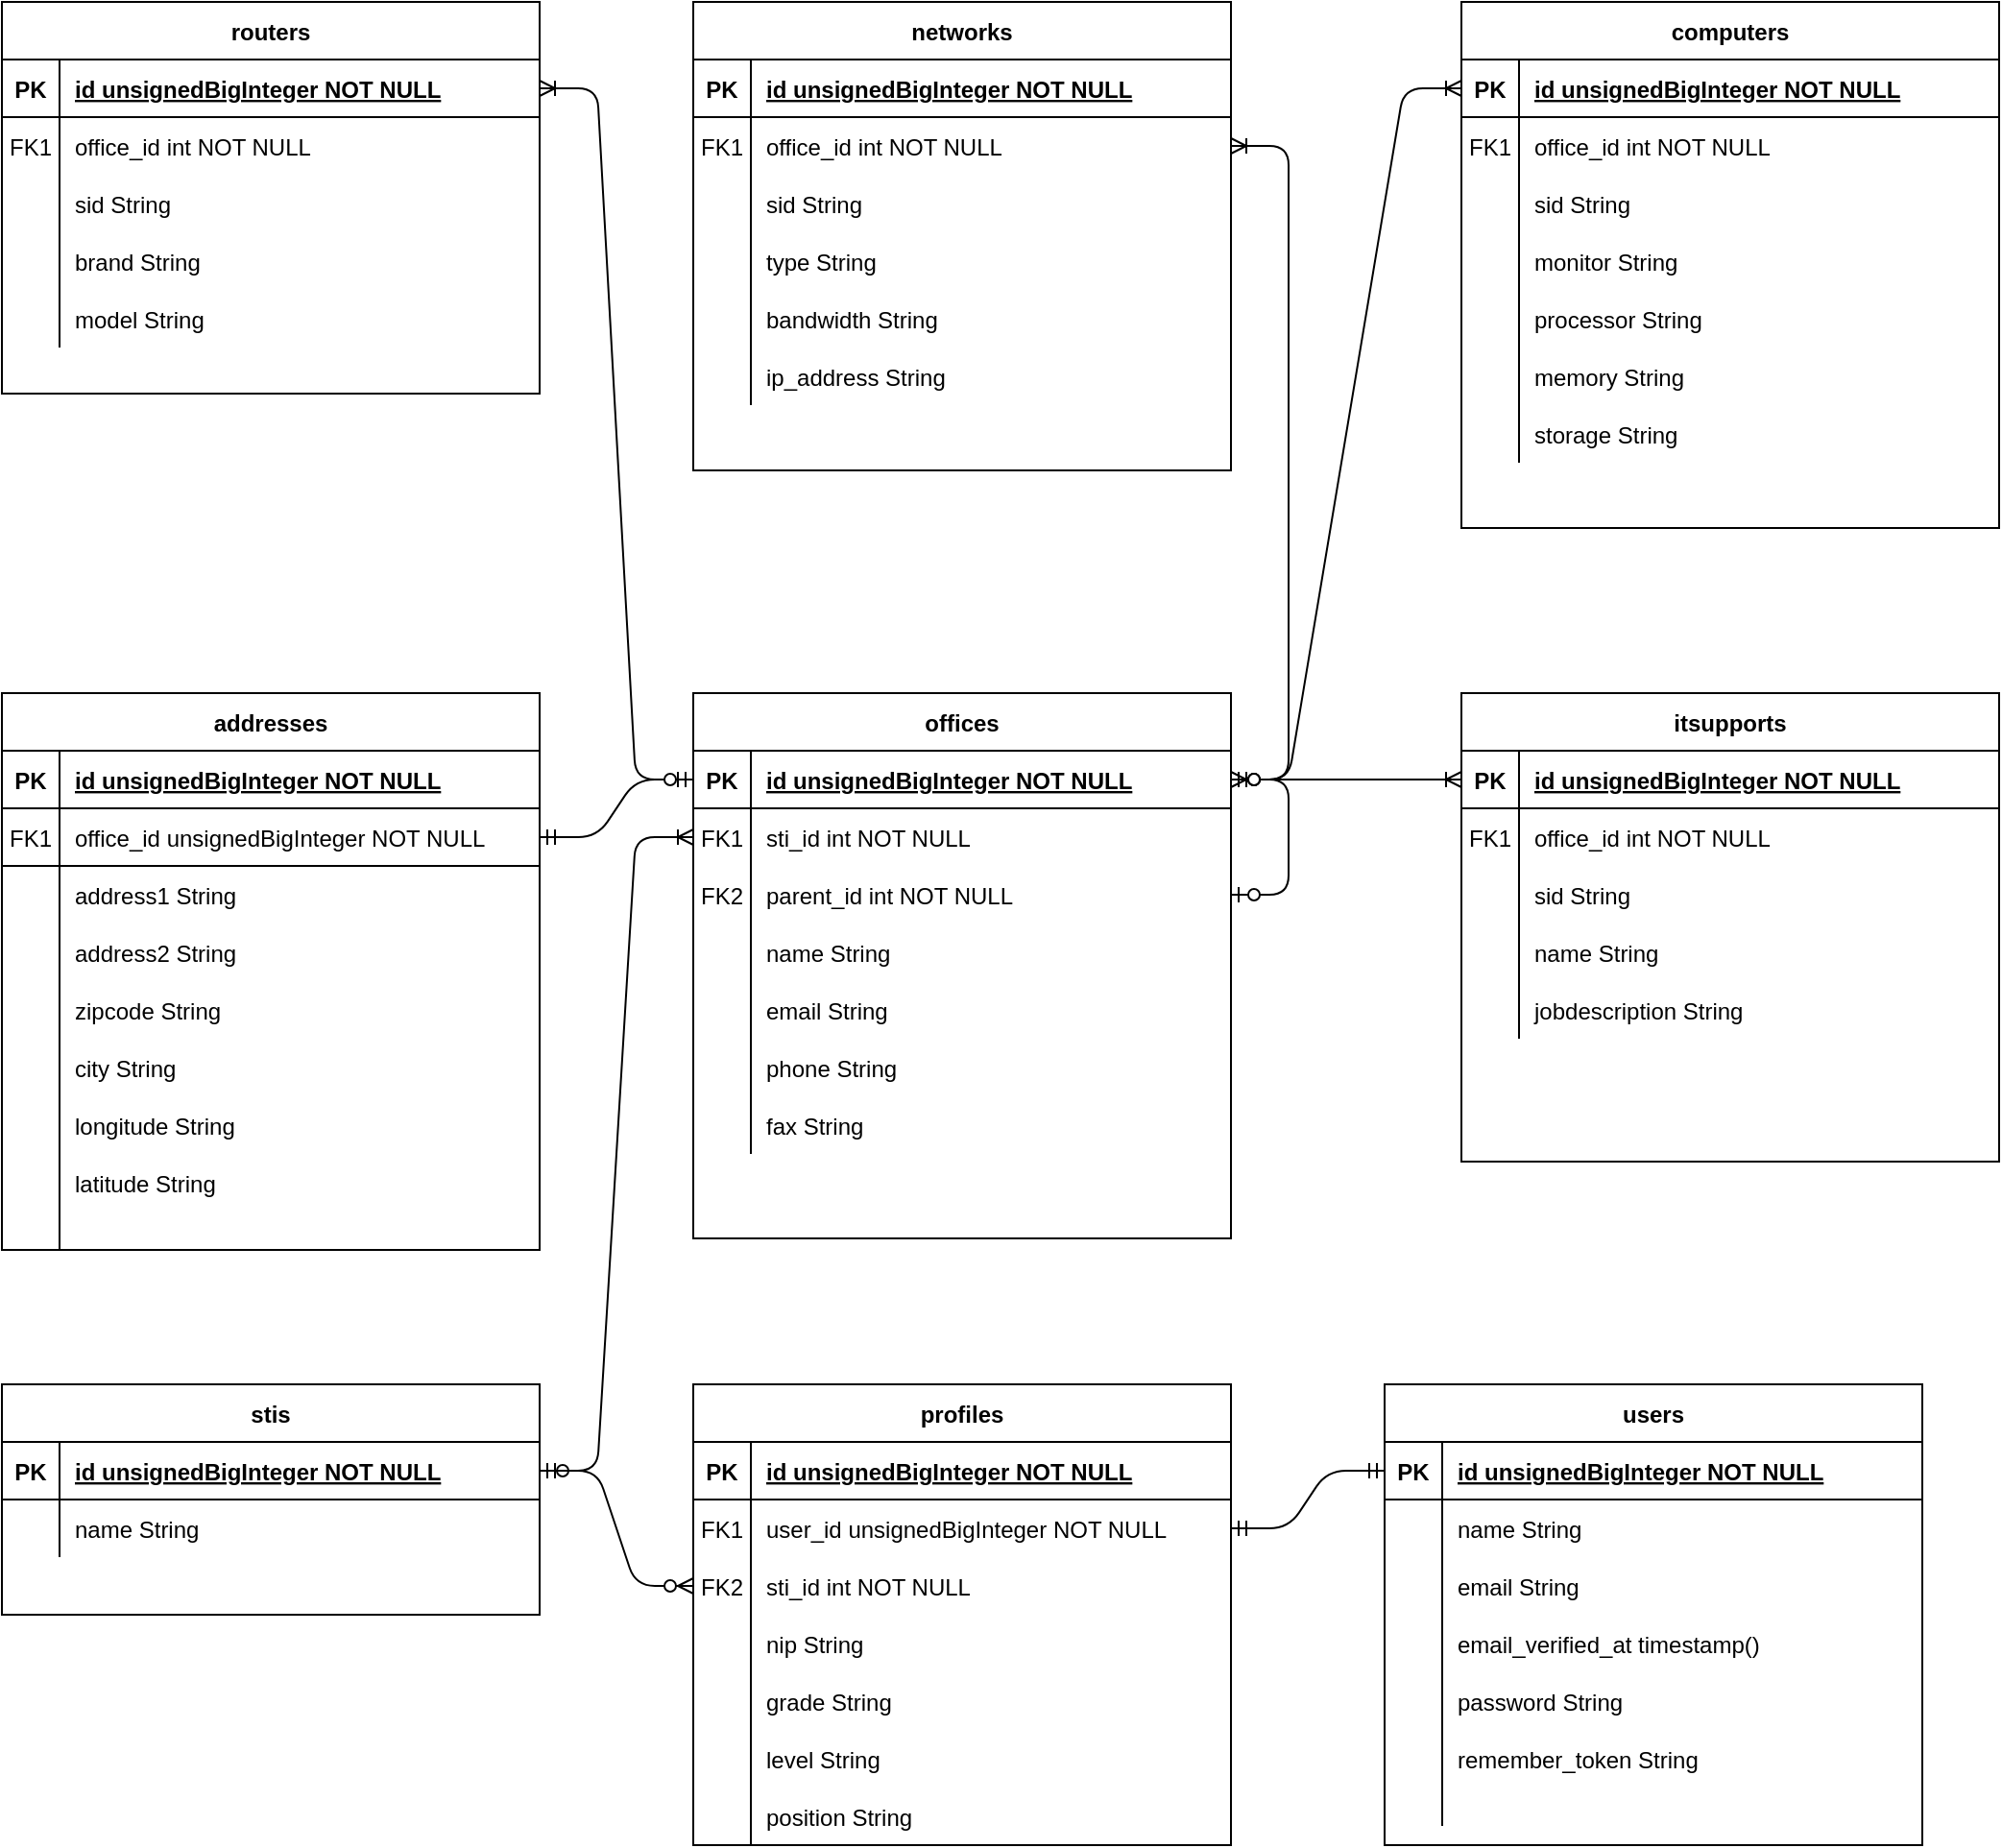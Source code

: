 <mxfile version="14.6.13" type="device"><diagram id="R2lEEEUBdFMjLlhIrx00" name="Page-1"><mxGraphModel dx="786" dy="1359" grid="1" gridSize="10" guides="1" tooltips="1" connect="1" arrows="1" fold="1" page="1" pageScale="1" pageWidth="1100" pageHeight="850" math="0" shadow="0" extFonts="Permanent Marker^https://fonts.googleapis.com/css?family=Permanent+Marker"><root><mxCell id="0"/><mxCell id="1" parent="0"/><mxCell id="C-vyLk0tnHw3VtMMgP7b-2" value="offices" style="shape=table;startSize=30;container=1;collapsible=1;childLayout=tableLayout;fixedRows=1;rowLines=0;fontStyle=1;align=center;resizeLast=1;" parent="1" vertex="1"><mxGeometry x="400" y="36" width="280" height="284" as="geometry"/></mxCell><mxCell id="C-vyLk0tnHw3VtMMgP7b-3" value="" style="shape=partialRectangle;collapsible=0;dropTarget=0;pointerEvents=0;fillColor=none;points=[[0,0.5],[1,0.5]];portConstraint=eastwest;top=0;left=0;right=0;bottom=1;" parent="C-vyLk0tnHw3VtMMgP7b-2" vertex="1"><mxGeometry y="30" width="280" height="30" as="geometry"/></mxCell><mxCell id="C-vyLk0tnHw3VtMMgP7b-4" value="PK" style="shape=partialRectangle;overflow=hidden;connectable=0;fillColor=none;top=0;left=0;bottom=0;right=0;fontStyle=1;" parent="C-vyLk0tnHw3VtMMgP7b-3" vertex="1"><mxGeometry width="30" height="30" as="geometry"/></mxCell><mxCell id="C-vyLk0tnHw3VtMMgP7b-5" value="id unsignedBigInteger NOT NULL " style="shape=partialRectangle;overflow=hidden;connectable=0;fillColor=none;top=0;left=0;bottom=0;right=0;align=left;spacingLeft=6;fontStyle=5;" parent="C-vyLk0tnHw3VtMMgP7b-3" vertex="1"><mxGeometry x="30" width="250" height="30" as="geometry"/></mxCell><mxCell id="NrfGA5ZO5ZbYwpjeMdwI-16" value="" style="shape=partialRectangle;collapsible=0;dropTarget=0;pointerEvents=0;fillColor=none;points=[[0,0.5],[1,0.5]];portConstraint=eastwest;top=0;left=0;right=0;bottom=0;" parent="C-vyLk0tnHw3VtMMgP7b-2" vertex="1"><mxGeometry y="60" width="280" height="30" as="geometry"/></mxCell><mxCell id="NrfGA5ZO5ZbYwpjeMdwI-17" value="FK1" style="shape=partialRectangle;overflow=hidden;connectable=0;fillColor=none;top=0;left=0;bottom=0;right=0;" parent="NrfGA5ZO5ZbYwpjeMdwI-16" vertex="1"><mxGeometry width="30" height="30" as="geometry"/></mxCell><mxCell id="NrfGA5ZO5ZbYwpjeMdwI-18" value="sti_id int NOT NULL" style="shape=partialRectangle;overflow=hidden;connectable=0;fillColor=none;top=0;left=0;bottom=0;right=0;align=left;spacingLeft=6;" parent="NrfGA5ZO5ZbYwpjeMdwI-16" vertex="1"><mxGeometry x="30" width="250" height="30" as="geometry"/></mxCell><mxCell id="NrfGA5ZO5ZbYwpjeMdwI-37" value="" style="shape=partialRectangle;collapsible=0;dropTarget=0;pointerEvents=0;fillColor=none;points=[[0,0.5],[1,0.5]];portConstraint=eastwest;top=0;left=0;right=0;bottom=0;" parent="C-vyLk0tnHw3VtMMgP7b-2" vertex="1"><mxGeometry y="90" width="280" height="30" as="geometry"/></mxCell><mxCell id="NrfGA5ZO5ZbYwpjeMdwI-38" value="FK2" style="shape=partialRectangle;overflow=hidden;connectable=0;fillColor=none;top=0;left=0;bottom=0;right=0;" parent="NrfGA5ZO5ZbYwpjeMdwI-37" vertex="1"><mxGeometry width="30" height="30" as="geometry"/></mxCell><mxCell id="NrfGA5ZO5ZbYwpjeMdwI-39" value="parent_id int NOT NULL" style="shape=partialRectangle;overflow=hidden;connectable=0;fillColor=none;top=0;left=0;bottom=0;right=0;align=left;spacingLeft=6;" parent="NrfGA5ZO5ZbYwpjeMdwI-37" vertex="1"><mxGeometry x="30" width="250" height="30" as="geometry"/></mxCell><mxCell id="C-vyLk0tnHw3VtMMgP7b-6" value="" style="shape=partialRectangle;collapsible=0;dropTarget=0;pointerEvents=0;fillColor=none;points=[[0,0.5],[1,0.5]];portConstraint=eastwest;top=0;left=0;right=0;bottom=0;" parent="C-vyLk0tnHw3VtMMgP7b-2" vertex="1"><mxGeometry y="120" width="280" height="30" as="geometry"/></mxCell><mxCell id="C-vyLk0tnHw3VtMMgP7b-7" value="" style="shape=partialRectangle;overflow=hidden;connectable=0;fillColor=none;top=0;left=0;bottom=0;right=0;" parent="C-vyLk0tnHw3VtMMgP7b-6" vertex="1"><mxGeometry width="30" height="30" as="geometry"/></mxCell><mxCell id="C-vyLk0tnHw3VtMMgP7b-8" value="name String" style="shape=partialRectangle;overflow=hidden;connectable=0;fillColor=none;top=0;left=0;bottom=0;right=0;align=left;spacingLeft=6;" parent="C-vyLk0tnHw3VtMMgP7b-6" vertex="1"><mxGeometry x="30" width="250" height="30" as="geometry"/></mxCell><mxCell id="C-vyLk0tnHw3VtMMgP7b-9" value="" style="shape=partialRectangle;collapsible=0;dropTarget=0;pointerEvents=0;fillColor=none;points=[[0,0.5],[1,0.5]];portConstraint=eastwest;top=0;left=0;right=0;bottom=0;" parent="C-vyLk0tnHw3VtMMgP7b-2" vertex="1"><mxGeometry y="150" width="280" height="30" as="geometry"/></mxCell><mxCell id="C-vyLk0tnHw3VtMMgP7b-10" value="" style="shape=partialRectangle;overflow=hidden;connectable=0;fillColor=none;top=0;left=0;bottom=0;right=0;" parent="C-vyLk0tnHw3VtMMgP7b-9" vertex="1"><mxGeometry width="30" height="30" as="geometry"/></mxCell><mxCell id="C-vyLk0tnHw3VtMMgP7b-11" value="email String" style="shape=partialRectangle;overflow=hidden;connectable=0;fillColor=none;top=0;left=0;bottom=0;right=0;align=left;spacingLeft=6;" parent="C-vyLk0tnHw3VtMMgP7b-9" vertex="1"><mxGeometry x="30" width="250" height="30" as="geometry"/></mxCell><mxCell id="NrfGA5ZO5ZbYwpjeMdwI-91" value="" style="shape=partialRectangle;collapsible=0;dropTarget=0;pointerEvents=0;fillColor=none;points=[[0,0.5],[1,0.5]];portConstraint=eastwest;top=0;left=0;right=0;bottom=0;" parent="C-vyLk0tnHw3VtMMgP7b-2" vertex="1"><mxGeometry y="180" width="280" height="30" as="geometry"/></mxCell><mxCell id="NrfGA5ZO5ZbYwpjeMdwI-92" value="" style="shape=partialRectangle;overflow=hidden;connectable=0;fillColor=none;top=0;left=0;bottom=0;right=0;" parent="NrfGA5ZO5ZbYwpjeMdwI-91" vertex="1"><mxGeometry width="30" height="30" as="geometry"/></mxCell><mxCell id="NrfGA5ZO5ZbYwpjeMdwI-93" value="phone String" style="shape=partialRectangle;overflow=hidden;connectable=0;fillColor=none;top=0;left=0;bottom=0;right=0;align=left;spacingLeft=6;" parent="NrfGA5ZO5ZbYwpjeMdwI-91" vertex="1"><mxGeometry x="30" width="250" height="30" as="geometry"/></mxCell><mxCell id="NrfGA5ZO5ZbYwpjeMdwI-72" value="" style="edgeStyle=entityRelationEdgeStyle;fontSize=12;html=1;endArrow=ERoneToMany;startArrow=ERzeroToOne;" parent="C-vyLk0tnHw3VtMMgP7b-2" source="NrfGA5ZO5ZbYwpjeMdwI-37" target="C-vyLk0tnHw3VtMMgP7b-3" edge="1"><mxGeometry width="100" height="100" relative="1" as="geometry"><mxPoint x="215" y="250" as="sourcePoint"/><mxPoint x="315" y="150" as="targetPoint"/></mxGeometry></mxCell><mxCell id="NrfGA5ZO5ZbYwpjeMdwI-7" value="" style="shape=partialRectangle;collapsible=0;dropTarget=0;pointerEvents=0;fillColor=none;points=[[0,0.5],[1,0.5]];portConstraint=eastwest;top=0;left=0;right=0;bottom=0;" parent="C-vyLk0tnHw3VtMMgP7b-2" vertex="1"><mxGeometry y="210" width="280" height="30" as="geometry"/></mxCell><mxCell id="NrfGA5ZO5ZbYwpjeMdwI-8" value="" style="shape=partialRectangle;overflow=hidden;connectable=0;fillColor=none;top=0;left=0;bottom=0;right=0;" parent="NrfGA5ZO5ZbYwpjeMdwI-7" vertex="1"><mxGeometry width="30" height="30" as="geometry"/></mxCell><mxCell id="NrfGA5ZO5ZbYwpjeMdwI-9" value="fax String" style="shape=partialRectangle;overflow=hidden;connectable=0;fillColor=none;top=0;left=0;bottom=0;right=0;align=left;spacingLeft=6;" parent="NrfGA5ZO5ZbYwpjeMdwI-7" vertex="1"><mxGeometry x="30" width="250" height="30" as="geometry"/></mxCell><mxCell id="C-vyLk0tnHw3VtMMgP7b-13" value="stis" style="shape=table;startSize=30;container=1;collapsible=1;childLayout=tableLayout;fixedRows=1;rowLines=0;fontStyle=1;align=center;resizeLast=1;" parent="1" vertex="1"><mxGeometry x="40" y="396" width="280" height="120" as="geometry"/></mxCell><mxCell id="C-vyLk0tnHw3VtMMgP7b-14" value="" style="shape=partialRectangle;collapsible=0;dropTarget=0;pointerEvents=0;fillColor=none;points=[[0,0.5],[1,0.5]];portConstraint=eastwest;top=0;left=0;right=0;bottom=1;" parent="C-vyLk0tnHw3VtMMgP7b-13" vertex="1"><mxGeometry y="30" width="280" height="30" as="geometry"/></mxCell><mxCell id="C-vyLk0tnHw3VtMMgP7b-15" value="PK" style="shape=partialRectangle;overflow=hidden;connectable=0;fillColor=none;top=0;left=0;bottom=0;right=0;fontStyle=1;" parent="C-vyLk0tnHw3VtMMgP7b-14" vertex="1"><mxGeometry width="30" height="30" as="geometry"/></mxCell><mxCell id="C-vyLk0tnHw3VtMMgP7b-16" value="id unsignedBigInteger NOT NULL " style="shape=partialRectangle;overflow=hidden;connectable=0;fillColor=none;top=0;left=0;bottom=0;right=0;align=left;spacingLeft=6;fontStyle=5;" parent="C-vyLk0tnHw3VtMMgP7b-14" vertex="1"><mxGeometry x="30" width="250" height="30" as="geometry"/></mxCell><mxCell id="C-vyLk0tnHw3VtMMgP7b-17" value="" style="shape=partialRectangle;collapsible=0;dropTarget=0;pointerEvents=0;fillColor=none;points=[[0,0.5],[1,0.5]];portConstraint=eastwest;top=0;left=0;right=0;bottom=0;" parent="C-vyLk0tnHw3VtMMgP7b-13" vertex="1"><mxGeometry y="60" width="280" height="30" as="geometry"/></mxCell><mxCell id="C-vyLk0tnHw3VtMMgP7b-18" value="" style="shape=partialRectangle;overflow=hidden;connectable=0;fillColor=none;top=0;left=0;bottom=0;right=0;" parent="C-vyLk0tnHw3VtMMgP7b-17" vertex="1"><mxGeometry width="30" height="30" as="geometry"/></mxCell><mxCell id="C-vyLk0tnHw3VtMMgP7b-19" value="name String" style="shape=partialRectangle;overflow=hidden;connectable=0;fillColor=none;top=0;left=0;bottom=0;right=0;align=left;spacingLeft=6;" parent="C-vyLk0tnHw3VtMMgP7b-17" vertex="1"><mxGeometry x="30" width="250" height="30" as="geometry"/></mxCell><mxCell id="C-vyLk0tnHw3VtMMgP7b-23" value="addresses" style="shape=table;startSize=30;container=1;collapsible=1;childLayout=tableLayout;fixedRows=1;rowLines=0;fontStyle=1;align=center;resizeLast=1;" parent="1" vertex="1"><mxGeometry x="40" y="36" width="280" height="290" as="geometry"/></mxCell><mxCell id="NrfGA5ZO5ZbYwpjeMdwI-40" value="" style="shape=partialRectangle;collapsible=0;dropTarget=0;pointerEvents=0;fillColor=none;points=[[0,0.5],[1,0.5]];portConstraint=eastwest;top=0;left=0;right=0;bottom=1;" parent="C-vyLk0tnHw3VtMMgP7b-23" vertex="1"><mxGeometry y="30" width="280" height="30" as="geometry"/></mxCell><mxCell id="NrfGA5ZO5ZbYwpjeMdwI-41" value="PK" style="shape=partialRectangle;overflow=hidden;connectable=0;fillColor=none;top=0;left=0;bottom=0;right=0;fontStyle=1;" parent="NrfGA5ZO5ZbYwpjeMdwI-40" vertex="1"><mxGeometry width="30" height="30" as="geometry"/></mxCell><mxCell id="NrfGA5ZO5ZbYwpjeMdwI-42" value="id unsignedBigInteger NOT NULL " style="shape=partialRectangle;overflow=hidden;connectable=0;fillColor=none;top=0;left=0;bottom=0;right=0;align=left;spacingLeft=6;fontStyle=5;" parent="NrfGA5ZO5ZbYwpjeMdwI-40" vertex="1"><mxGeometry x="30" width="250" height="30" as="geometry"/></mxCell><mxCell id="C-vyLk0tnHw3VtMMgP7b-24" value="" style="shape=partialRectangle;collapsible=0;dropTarget=0;pointerEvents=0;fillColor=none;points=[[0,0.5],[1,0.5]];portConstraint=eastwest;top=0;left=0;right=0;bottom=1;" parent="C-vyLk0tnHw3VtMMgP7b-23" vertex="1"><mxGeometry y="60" width="280" height="30" as="geometry"/></mxCell><mxCell id="C-vyLk0tnHw3VtMMgP7b-25" value="FK1" style="shape=partialRectangle;overflow=hidden;connectable=0;fillColor=none;top=0;left=0;bottom=0;right=0;fontStyle=0;" parent="C-vyLk0tnHw3VtMMgP7b-24" vertex="1"><mxGeometry width="30" height="30" as="geometry"/></mxCell><mxCell id="C-vyLk0tnHw3VtMMgP7b-26" value="office_id unsignedBigInteger NOT NULL" style="shape=partialRectangle;overflow=hidden;connectable=0;fillColor=none;top=0;left=0;bottom=0;right=0;align=left;spacingLeft=6;fontStyle=0;" parent="C-vyLk0tnHw3VtMMgP7b-24" vertex="1"><mxGeometry x="30" width="250" height="30" as="geometry"/></mxCell><mxCell id="NrfGA5ZO5ZbYwpjeMdwI-28" value="" style="shape=partialRectangle;collapsible=0;dropTarget=0;pointerEvents=0;fillColor=none;points=[[0,0.5],[1,0.5]];portConstraint=eastwest;top=0;left=0;right=0;bottom=0;" parent="C-vyLk0tnHw3VtMMgP7b-23" vertex="1"><mxGeometry y="90" width="280" height="30" as="geometry"/></mxCell><mxCell id="NrfGA5ZO5ZbYwpjeMdwI-29" value="" style="shape=partialRectangle;overflow=hidden;connectable=0;fillColor=none;top=0;left=0;bottom=0;right=0;" parent="NrfGA5ZO5ZbYwpjeMdwI-28" vertex="1"><mxGeometry width="30" height="30" as="geometry"/></mxCell><mxCell id="NrfGA5ZO5ZbYwpjeMdwI-30" value="address1 String" style="shape=partialRectangle;overflow=hidden;connectable=0;fillColor=none;top=0;left=0;bottom=0;right=0;align=left;spacingLeft=6;" parent="NrfGA5ZO5ZbYwpjeMdwI-28" vertex="1"><mxGeometry x="30" width="250" height="30" as="geometry"/></mxCell><mxCell id="NrfGA5ZO5ZbYwpjeMdwI-25" value="" style="shape=partialRectangle;collapsible=0;dropTarget=0;pointerEvents=0;fillColor=none;points=[[0,0.5],[1,0.5]];portConstraint=eastwest;top=0;left=0;right=0;bottom=0;" parent="C-vyLk0tnHw3VtMMgP7b-23" vertex="1"><mxGeometry y="120" width="280" height="30" as="geometry"/></mxCell><mxCell id="NrfGA5ZO5ZbYwpjeMdwI-26" value="" style="shape=partialRectangle;overflow=hidden;connectable=0;fillColor=none;top=0;left=0;bottom=0;right=0;" parent="NrfGA5ZO5ZbYwpjeMdwI-25" vertex="1"><mxGeometry width="30" height="30" as="geometry"/></mxCell><mxCell id="NrfGA5ZO5ZbYwpjeMdwI-27" value="address2 String" style="shape=partialRectangle;overflow=hidden;connectable=0;fillColor=none;top=0;left=0;bottom=0;right=0;align=left;spacingLeft=6;" parent="NrfGA5ZO5ZbYwpjeMdwI-25" vertex="1"><mxGeometry x="30" width="250" height="30" as="geometry"/></mxCell><mxCell id="NrfGA5ZO5ZbYwpjeMdwI-22" value="" style="shape=partialRectangle;collapsible=0;dropTarget=0;pointerEvents=0;fillColor=none;points=[[0,0.5],[1,0.5]];portConstraint=eastwest;top=0;left=0;right=0;bottom=0;" parent="C-vyLk0tnHw3VtMMgP7b-23" vertex="1"><mxGeometry y="150" width="280" height="30" as="geometry"/></mxCell><mxCell id="NrfGA5ZO5ZbYwpjeMdwI-23" value="" style="shape=partialRectangle;overflow=hidden;connectable=0;fillColor=none;top=0;left=0;bottom=0;right=0;" parent="NrfGA5ZO5ZbYwpjeMdwI-22" vertex="1"><mxGeometry width="30" height="30" as="geometry"/></mxCell><mxCell id="NrfGA5ZO5ZbYwpjeMdwI-24" value="zipcode String" style="shape=partialRectangle;overflow=hidden;connectable=0;fillColor=none;top=0;left=0;bottom=0;right=0;align=left;spacingLeft=6;" parent="NrfGA5ZO5ZbYwpjeMdwI-22" vertex="1"><mxGeometry x="30" width="250" height="30" as="geometry"/></mxCell><mxCell id="B6gl2flgJBYyLRWC5VCv-1" value="" style="shape=partialRectangle;collapsible=0;dropTarget=0;pointerEvents=0;fillColor=none;points=[[0,0.5],[1,0.5]];portConstraint=eastwest;top=0;left=0;right=0;bottom=0;" vertex="1" parent="C-vyLk0tnHw3VtMMgP7b-23"><mxGeometry y="180" width="280" height="30" as="geometry"/></mxCell><mxCell id="B6gl2flgJBYyLRWC5VCv-2" value="" style="shape=partialRectangle;overflow=hidden;connectable=0;fillColor=none;top=0;left=0;bottom=0;right=0;" vertex="1" parent="B6gl2flgJBYyLRWC5VCv-1"><mxGeometry width="30" height="30" as="geometry"/></mxCell><mxCell id="B6gl2flgJBYyLRWC5VCv-3" value="city String" style="shape=partialRectangle;overflow=hidden;connectable=0;fillColor=none;top=0;left=0;bottom=0;right=0;align=left;spacingLeft=6;" vertex="1" parent="B6gl2flgJBYyLRWC5VCv-1"><mxGeometry x="30" width="250" height="30" as="geometry"/></mxCell><mxCell id="B6gl2flgJBYyLRWC5VCv-4" value="" style="shape=partialRectangle;collapsible=0;dropTarget=0;pointerEvents=0;fillColor=none;points=[[0,0.5],[1,0.5]];portConstraint=eastwest;top=0;left=0;right=0;bottom=0;" vertex="1" parent="C-vyLk0tnHw3VtMMgP7b-23"><mxGeometry y="210" width="280" height="30" as="geometry"/></mxCell><mxCell id="B6gl2flgJBYyLRWC5VCv-5" value="" style="shape=partialRectangle;overflow=hidden;connectable=0;fillColor=none;top=0;left=0;bottom=0;right=0;" vertex="1" parent="B6gl2flgJBYyLRWC5VCv-4"><mxGeometry width="30" height="30" as="geometry"/></mxCell><mxCell id="B6gl2flgJBYyLRWC5VCv-6" value="longitude String" style="shape=partialRectangle;overflow=hidden;connectable=0;fillColor=none;top=0;left=0;bottom=0;right=0;align=left;spacingLeft=6;" vertex="1" parent="B6gl2flgJBYyLRWC5VCv-4"><mxGeometry x="30" width="250" height="30" as="geometry"/></mxCell><mxCell id="NrfGA5ZO5ZbYwpjeMdwI-19" value="" style="shape=partialRectangle;collapsible=0;dropTarget=0;pointerEvents=0;fillColor=none;points=[[0,0.5],[1,0.5]];portConstraint=eastwest;top=0;left=0;right=0;bottom=0;" parent="C-vyLk0tnHw3VtMMgP7b-23" vertex="1"><mxGeometry y="240" width="280" height="30" as="geometry"/></mxCell><mxCell id="NrfGA5ZO5ZbYwpjeMdwI-20" value="" style="shape=partialRectangle;overflow=hidden;connectable=0;fillColor=none;top=0;left=0;bottom=0;right=0;" parent="NrfGA5ZO5ZbYwpjeMdwI-19" vertex="1"><mxGeometry width="30" height="30" as="geometry"/></mxCell><mxCell id="NrfGA5ZO5ZbYwpjeMdwI-21" value="latitude String" style="shape=partialRectangle;overflow=hidden;connectable=0;fillColor=none;top=0;left=0;bottom=0;right=0;align=left;spacingLeft=6;" parent="NrfGA5ZO5ZbYwpjeMdwI-19" vertex="1"><mxGeometry x="30" width="250" height="30" as="geometry"/></mxCell><mxCell id="C-vyLk0tnHw3VtMMgP7b-27" value="" style="shape=partialRectangle;collapsible=0;dropTarget=0;pointerEvents=0;fillColor=none;points=[[0,0.5],[1,0.5]];portConstraint=eastwest;top=0;left=0;right=0;bottom=0;" parent="C-vyLk0tnHw3VtMMgP7b-23" vertex="1"><mxGeometry y="270" width="280" height="20" as="geometry"/></mxCell><mxCell id="C-vyLk0tnHw3VtMMgP7b-28" value="" style="shape=partialRectangle;overflow=hidden;connectable=0;fillColor=none;top=0;left=0;bottom=0;right=0;" parent="C-vyLk0tnHw3VtMMgP7b-27" vertex="1"><mxGeometry width="30" height="20" as="geometry"/></mxCell><mxCell id="C-vyLk0tnHw3VtMMgP7b-29" value="" style="shape=partialRectangle;overflow=hidden;connectable=0;fillColor=none;top=0;left=0;bottom=0;right=0;align=left;spacingLeft=6;" parent="C-vyLk0tnHw3VtMMgP7b-27" vertex="1"><mxGeometry x="30" width="250" height="20" as="geometry"/></mxCell><mxCell id="NrfGA5ZO5ZbYwpjeMdwI-6" value="" style="edgeStyle=entityRelationEdgeStyle;fontSize=12;html=1;endArrow=ERmandOne;startArrow=ERmandOne;" parent="1" source="C-vyLk0tnHw3VtMMgP7b-3" target="C-vyLk0tnHw3VtMMgP7b-24" edge="1"><mxGeometry width="100" height="100" relative="1" as="geometry"><mxPoint x="230" y="516" as="sourcePoint"/><mxPoint x="330" y="481" as="targetPoint"/></mxGeometry></mxCell><mxCell id="NrfGA5ZO5ZbYwpjeMdwI-94" value="users" style="shape=table;startSize=30;container=1;collapsible=1;childLayout=tableLayout;fixedRows=1;rowLines=0;fontStyle=1;align=center;resizeLast=1;" parent="1" vertex="1"><mxGeometry x="760" y="396" width="280" height="240" as="geometry"/></mxCell><mxCell id="NrfGA5ZO5ZbYwpjeMdwI-95" value="" style="shape=partialRectangle;collapsible=0;dropTarget=0;pointerEvents=0;fillColor=none;points=[[0,0.5],[1,0.5]];portConstraint=eastwest;top=0;left=0;right=0;bottom=1;" parent="NrfGA5ZO5ZbYwpjeMdwI-94" vertex="1"><mxGeometry y="30" width="280" height="30" as="geometry"/></mxCell><mxCell id="NrfGA5ZO5ZbYwpjeMdwI-96" value="PK" style="shape=partialRectangle;overflow=hidden;connectable=0;fillColor=none;top=0;left=0;bottom=0;right=0;fontStyle=1;" parent="NrfGA5ZO5ZbYwpjeMdwI-95" vertex="1"><mxGeometry width="30" height="30" as="geometry"/></mxCell><mxCell id="NrfGA5ZO5ZbYwpjeMdwI-97" value="id unsignedBigInteger NOT NULL " style="shape=partialRectangle;overflow=hidden;connectable=0;fillColor=none;top=0;left=0;bottom=0;right=0;align=left;spacingLeft=6;fontStyle=5;" parent="NrfGA5ZO5ZbYwpjeMdwI-95" vertex="1"><mxGeometry x="30" width="250" height="30" as="geometry"/></mxCell><mxCell id="NrfGA5ZO5ZbYwpjeMdwI-104" value="" style="shape=partialRectangle;collapsible=0;dropTarget=0;pointerEvents=0;fillColor=none;points=[[0,0.5],[1,0.5]];portConstraint=eastwest;top=0;left=0;right=0;bottom=0;" parent="NrfGA5ZO5ZbYwpjeMdwI-94" vertex="1"><mxGeometry y="60" width="280" height="30" as="geometry"/></mxCell><mxCell id="NrfGA5ZO5ZbYwpjeMdwI-105" value="" style="shape=partialRectangle;overflow=hidden;connectable=0;fillColor=none;top=0;left=0;bottom=0;right=0;" parent="NrfGA5ZO5ZbYwpjeMdwI-104" vertex="1"><mxGeometry width="30" height="30" as="geometry"/></mxCell><mxCell id="NrfGA5ZO5ZbYwpjeMdwI-106" value="name String" style="shape=partialRectangle;overflow=hidden;connectable=0;fillColor=none;top=0;left=0;bottom=0;right=0;align=left;spacingLeft=6;" parent="NrfGA5ZO5ZbYwpjeMdwI-104" vertex="1"><mxGeometry x="30" width="250" height="30" as="geometry"/></mxCell><mxCell id="NrfGA5ZO5ZbYwpjeMdwI-107" value="" style="shape=partialRectangle;collapsible=0;dropTarget=0;pointerEvents=0;fillColor=none;points=[[0,0.5],[1,0.5]];portConstraint=eastwest;top=0;left=0;right=0;bottom=0;" parent="NrfGA5ZO5ZbYwpjeMdwI-94" vertex="1"><mxGeometry y="90" width="280" height="30" as="geometry"/></mxCell><mxCell id="NrfGA5ZO5ZbYwpjeMdwI-108" value="" style="shape=partialRectangle;overflow=hidden;connectable=0;fillColor=none;top=0;left=0;bottom=0;right=0;" parent="NrfGA5ZO5ZbYwpjeMdwI-107" vertex="1"><mxGeometry width="30" height="30" as="geometry"/></mxCell><mxCell id="NrfGA5ZO5ZbYwpjeMdwI-109" value="email String" style="shape=partialRectangle;overflow=hidden;connectable=0;fillColor=none;top=0;left=0;bottom=0;right=0;align=left;spacingLeft=6;" parent="NrfGA5ZO5ZbYwpjeMdwI-107" vertex="1"><mxGeometry x="30" width="250" height="30" as="geometry"/></mxCell><mxCell id="NrfGA5ZO5ZbYwpjeMdwI-110" value="" style="shape=partialRectangle;collapsible=0;dropTarget=0;pointerEvents=0;fillColor=none;points=[[0,0.5],[1,0.5]];portConstraint=eastwest;top=0;left=0;right=0;bottom=0;" parent="NrfGA5ZO5ZbYwpjeMdwI-94" vertex="1"><mxGeometry y="120" width="280" height="30" as="geometry"/></mxCell><mxCell id="NrfGA5ZO5ZbYwpjeMdwI-111" value="" style="shape=partialRectangle;overflow=hidden;connectable=0;fillColor=none;top=0;left=0;bottom=0;right=0;" parent="NrfGA5ZO5ZbYwpjeMdwI-110" vertex="1"><mxGeometry width="30" height="30" as="geometry"/></mxCell><mxCell id="NrfGA5ZO5ZbYwpjeMdwI-112" value="email_verified_at timestamp()" style="shape=partialRectangle;overflow=hidden;connectable=0;fillColor=none;top=0;left=0;bottom=0;right=0;align=left;spacingLeft=6;" parent="NrfGA5ZO5ZbYwpjeMdwI-110" vertex="1"><mxGeometry x="30" width="250" height="30" as="geometry"/></mxCell><mxCell id="NrfGA5ZO5ZbYwpjeMdwI-114" value="" style="shape=partialRectangle;collapsible=0;dropTarget=0;pointerEvents=0;fillColor=none;points=[[0,0.5],[1,0.5]];portConstraint=eastwest;top=0;left=0;right=0;bottom=0;" parent="NrfGA5ZO5ZbYwpjeMdwI-94" vertex="1"><mxGeometry y="150" width="280" height="30" as="geometry"/></mxCell><mxCell id="NrfGA5ZO5ZbYwpjeMdwI-115" value="" style="shape=partialRectangle;overflow=hidden;connectable=0;fillColor=none;top=0;left=0;bottom=0;right=0;" parent="NrfGA5ZO5ZbYwpjeMdwI-114" vertex="1"><mxGeometry width="30" height="30" as="geometry"/></mxCell><mxCell id="NrfGA5ZO5ZbYwpjeMdwI-116" value="password String" style="shape=partialRectangle;overflow=hidden;connectable=0;fillColor=none;top=0;left=0;bottom=0;right=0;align=left;spacingLeft=6;" parent="NrfGA5ZO5ZbYwpjeMdwI-114" vertex="1"><mxGeometry x="30" width="250" height="30" as="geometry"/></mxCell><mxCell id="NrfGA5ZO5ZbYwpjeMdwI-117" value="" style="shape=partialRectangle;collapsible=0;dropTarget=0;pointerEvents=0;fillColor=none;points=[[0,0.5],[1,0.5]];portConstraint=eastwest;top=0;left=0;right=0;bottom=0;" parent="NrfGA5ZO5ZbYwpjeMdwI-94" vertex="1"><mxGeometry y="180" width="280" height="30" as="geometry"/></mxCell><mxCell id="NrfGA5ZO5ZbYwpjeMdwI-118" value="" style="shape=partialRectangle;overflow=hidden;connectable=0;fillColor=none;top=0;left=0;bottom=0;right=0;" parent="NrfGA5ZO5ZbYwpjeMdwI-117" vertex="1"><mxGeometry width="30" height="30" as="geometry"/></mxCell><mxCell id="NrfGA5ZO5ZbYwpjeMdwI-119" value="remember_token String" style="shape=partialRectangle;overflow=hidden;connectable=0;fillColor=none;top=0;left=0;bottom=0;right=0;align=left;spacingLeft=6;" parent="NrfGA5ZO5ZbYwpjeMdwI-117" vertex="1"><mxGeometry x="30" width="250" height="30" as="geometry"/></mxCell><mxCell id="NrfGA5ZO5ZbYwpjeMdwI-101" value="" style="shape=partialRectangle;collapsible=0;dropTarget=0;pointerEvents=0;fillColor=none;points=[[0,0.5],[1,0.5]];portConstraint=eastwest;top=0;left=0;right=0;bottom=0;" parent="NrfGA5ZO5ZbYwpjeMdwI-94" vertex="1"><mxGeometry y="210" width="280" height="20" as="geometry"/></mxCell><mxCell id="NrfGA5ZO5ZbYwpjeMdwI-102" value="" style="shape=partialRectangle;overflow=hidden;connectable=0;fillColor=none;top=0;left=0;bottom=0;right=0;" parent="NrfGA5ZO5ZbYwpjeMdwI-101" vertex="1"><mxGeometry width="30" height="20" as="geometry"/></mxCell><mxCell id="NrfGA5ZO5ZbYwpjeMdwI-103" value="" style="shape=partialRectangle;overflow=hidden;connectable=0;fillColor=none;top=0;left=0;bottom=0;right=0;align=left;spacingLeft=6;" parent="NrfGA5ZO5ZbYwpjeMdwI-101" vertex="1"><mxGeometry x="30" width="250" height="20" as="geometry"/></mxCell><mxCell id="NrfGA5ZO5ZbYwpjeMdwI-120" value="profiles" style="shape=table;startSize=30;container=1;collapsible=1;childLayout=tableLayout;fixedRows=1;rowLines=0;fontStyle=1;align=center;resizeLast=1;" parent="1" vertex="1"><mxGeometry x="400" y="396" width="280" height="240" as="geometry"><mxRectangle x="400" y="400" width="80" height="30" as="alternateBounds"/></mxGeometry></mxCell><mxCell id="NrfGA5ZO5ZbYwpjeMdwI-121" value="" style="shape=partialRectangle;collapsible=0;dropTarget=0;pointerEvents=0;fillColor=none;points=[[0,0.5],[1,0.5]];portConstraint=eastwest;top=0;left=0;right=0;bottom=1;" parent="NrfGA5ZO5ZbYwpjeMdwI-120" vertex="1"><mxGeometry y="30" width="280" height="30" as="geometry"/></mxCell><mxCell id="NrfGA5ZO5ZbYwpjeMdwI-122" value="PK" style="shape=partialRectangle;overflow=hidden;connectable=0;fillColor=none;top=0;left=0;bottom=0;right=0;fontStyle=1;" parent="NrfGA5ZO5ZbYwpjeMdwI-121" vertex="1"><mxGeometry width="30" height="30" as="geometry"/></mxCell><mxCell id="NrfGA5ZO5ZbYwpjeMdwI-123" value="id unsignedBigInteger NOT NULL " style="shape=partialRectangle;overflow=hidden;connectable=0;fillColor=none;top=0;left=0;bottom=0;right=0;align=left;spacingLeft=6;fontStyle=5;" parent="NrfGA5ZO5ZbYwpjeMdwI-121" vertex="1"><mxGeometry x="30" width="250" height="30" as="geometry"/></mxCell><mxCell id="NrfGA5ZO5ZbYwpjeMdwI-124" value="" style="shape=partialRectangle;collapsible=0;dropTarget=0;pointerEvents=0;fillColor=none;points=[[0,0.5],[1,0.5]];portConstraint=eastwest;top=0;left=0;right=0;bottom=0;" parent="NrfGA5ZO5ZbYwpjeMdwI-120" vertex="1"><mxGeometry y="60" width="280" height="30" as="geometry"/></mxCell><mxCell id="NrfGA5ZO5ZbYwpjeMdwI-125" value="FK1" style="shape=partialRectangle;overflow=hidden;connectable=0;fillColor=none;top=0;left=0;bottom=0;right=0;" parent="NrfGA5ZO5ZbYwpjeMdwI-124" vertex="1"><mxGeometry width="30" height="30" as="geometry"/></mxCell><mxCell id="NrfGA5ZO5ZbYwpjeMdwI-126" value="user_id unsignedBigInteger NOT NULL" style="shape=partialRectangle;overflow=hidden;connectable=0;fillColor=none;top=0;left=0;bottom=0;right=0;align=left;spacingLeft=6;" parent="NrfGA5ZO5ZbYwpjeMdwI-124" vertex="1"><mxGeometry x="30" width="250" height="30" as="geometry"/></mxCell><mxCell id="NrfGA5ZO5ZbYwpjeMdwI-127" value="" style="shape=partialRectangle;collapsible=0;dropTarget=0;pointerEvents=0;fillColor=none;points=[[0,0.5],[1,0.5]];portConstraint=eastwest;top=0;left=0;right=0;bottom=0;" parent="NrfGA5ZO5ZbYwpjeMdwI-120" vertex="1"><mxGeometry y="90" width="280" height="30" as="geometry"/></mxCell><mxCell id="NrfGA5ZO5ZbYwpjeMdwI-128" value="FK2" style="shape=partialRectangle;overflow=hidden;connectable=0;fillColor=none;top=0;left=0;bottom=0;right=0;" parent="NrfGA5ZO5ZbYwpjeMdwI-127" vertex="1"><mxGeometry width="30" height="30" as="geometry"/></mxCell><mxCell id="NrfGA5ZO5ZbYwpjeMdwI-129" value="sti_id int NOT NULL" style="shape=partialRectangle;overflow=hidden;connectable=0;fillColor=none;top=0;left=0;bottom=0;right=0;align=left;spacingLeft=6;" parent="NrfGA5ZO5ZbYwpjeMdwI-127" vertex="1"><mxGeometry x="30" width="250" height="30" as="geometry"/></mxCell><mxCell id="NrfGA5ZO5ZbYwpjeMdwI-130" value="" style="shape=partialRectangle;collapsible=0;dropTarget=0;pointerEvents=0;fillColor=none;points=[[0,0.5],[1,0.5]];portConstraint=eastwest;top=0;left=0;right=0;bottom=0;" parent="NrfGA5ZO5ZbYwpjeMdwI-120" vertex="1"><mxGeometry y="120" width="280" height="30" as="geometry"/></mxCell><mxCell id="NrfGA5ZO5ZbYwpjeMdwI-131" value="" style="shape=partialRectangle;overflow=hidden;connectable=0;fillColor=none;top=0;left=0;bottom=0;right=0;" parent="NrfGA5ZO5ZbYwpjeMdwI-130" vertex="1"><mxGeometry width="30" height="30" as="geometry"/></mxCell><mxCell id="NrfGA5ZO5ZbYwpjeMdwI-132" value="nip String" style="shape=partialRectangle;overflow=hidden;connectable=0;fillColor=none;top=0;left=0;bottom=0;right=0;align=left;spacingLeft=6;" parent="NrfGA5ZO5ZbYwpjeMdwI-130" vertex="1"><mxGeometry x="30" width="250" height="30" as="geometry"/></mxCell><mxCell id="NrfGA5ZO5ZbYwpjeMdwI-133" value="" style="shape=partialRectangle;collapsible=0;dropTarget=0;pointerEvents=0;fillColor=none;points=[[0,0.5],[1,0.5]];portConstraint=eastwest;top=0;left=0;right=0;bottom=0;" parent="NrfGA5ZO5ZbYwpjeMdwI-120" vertex="1"><mxGeometry y="150" width="280" height="30" as="geometry"/></mxCell><mxCell id="NrfGA5ZO5ZbYwpjeMdwI-134" value="" style="shape=partialRectangle;overflow=hidden;connectable=0;fillColor=none;top=0;left=0;bottom=0;right=0;" parent="NrfGA5ZO5ZbYwpjeMdwI-133" vertex="1"><mxGeometry width="30" height="30" as="geometry"/></mxCell><mxCell id="NrfGA5ZO5ZbYwpjeMdwI-135" value="grade String" style="shape=partialRectangle;overflow=hidden;connectable=0;fillColor=none;top=0;left=0;bottom=0;right=0;align=left;spacingLeft=6;" parent="NrfGA5ZO5ZbYwpjeMdwI-133" vertex="1"><mxGeometry x="30" width="250" height="30" as="geometry"/></mxCell><mxCell id="NrfGA5ZO5ZbYwpjeMdwI-140" value="" style="shape=partialRectangle;collapsible=0;dropTarget=0;pointerEvents=0;fillColor=none;points=[[0,0.5],[1,0.5]];portConstraint=eastwest;top=0;left=0;right=0;bottom=0;" parent="NrfGA5ZO5ZbYwpjeMdwI-120" vertex="1"><mxGeometry y="180" width="280" height="30" as="geometry"/></mxCell><mxCell id="NrfGA5ZO5ZbYwpjeMdwI-141" value="" style="shape=partialRectangle;overflow=hidden;connectable=0;fillColor=none;top=0;left=0;bottom=0;right=0;" parent="NrfGA5ZO5ZbYwpjeMdwI-140" vertex="1"><mxGeometry width="30" height="30" as="geometry"/></mxCell><mxCell id="NrfGA5ZO5ZbYwpjeMdwI-142" value="level String" style="shape=partialRectangle;overflow=hidden;connectable=0;fillColor=none;top=0;left=0;bottom=0;right=0;align=left;spacingLeft=6;" parent="NrfGA5ZO5ZbYwpjeMdwI-140" vertex="1"><mxGeometry x="30" width="250" height="30" as="geometry"/></mxCell><mxCell id="NrfGA5ZO5ZbYwpjeMdwI-143" value="" style="shape=partialRectangle;collapsible=0;dropTarget=0;pointerEvents=0;fillColor=none;points=[[0,0.5],[1,0.5]];portConstraint=eastwest;top=0;left=0;right=0;bottom=0;" parent="NrfGA5ZO5ZbYwpjeMdwI-120" vertex="1"><mxGeometry y="210" width="280" height="30" as="geometry"/></mxCell><mxCell id="NrfGA5ZO5ZbYwpjeMdwI-144" value="" style="shape=partialRectangle;overflow=hidden;connectable=0;fillColor=none;top=0;left=0;bottom=0;right=0;" parent="NrfGA5ZO5ZbYwpjeMdwI-143" vertex="1"><mxGeometry width="30" height="30" as="geometry"/></mxCell><mxCell id="NrfGA5ZO5ZbYwpjeMdwI-145" value="position String" style="shape=partialRectangle;overflow=hidden;connectable=0;fillColor=none;top=0;left=0;bottom=0;right=0;align=left;spacingLeft=6;" parent="NrfGA5ZO5ZbYwpjeMdwI-143" vertex="1"><mxGeometry x="30" width="250" height="30" as="geometry"/></mxCell><mxCell id="NrfGA5ZO5ZbYwpjeMdwI-146" value="" style="edgeStyle=entityRelationEdgeStyle;fontSize=12;html=1;endArrow=ERoneToMany;startArrow=ERzeroToOne;" parent="1" source="C-vyLk0tnHw3VtMMgP7b-14" target="NrfGA5ZO5ZbYwpjeMdwI-16" edge="1"><mxGeometry width="100" height="100" relative="1" as="geometry"><mxPoint x="370" y="406" as="sourcePoint"/><mxPoint x="470" y="306" as="targetPoint"/></mxGeometry></mxCell><mxCell id="NrfGA5ZO5ZbYwpjeMdwI-147" value="" style="edgeStyle=entityRelationEdgeStyle;fontSize=12;html=1;endArrow=ERmandOne;startArrow=ERmandOne;" parent="1" source="NrfGA5ZO5ZbYwpjeMdwI-124" target="NrfGA5ZO5ZbYwpjeMdwI-95" edge="1"><mxGeometry width="100" height="100" relative="1" as="geometry"><mxPoint x="370" y="406" as="sourcePoint"/><mxPoint x="470" y="306" as="targetPoint"/></mxGeometry></mxCell><mxCell id="NrfGA5ZO5ZbYwpjeMdwI-148" value="" style="edgeStyle=entityRelationEdgeStyle;fontSize=12;html=1;endArrow=ERzeroToMany;startArrow=ERmandOne;" parent="1" source="C-vyLk0tnHw3VtMMgP7b-14" target="NrfGA5ZO5ZbYwpjeMdwI-127" edge="1"><mxGeometry width="100" height="100" relative="1" as="geometry"><mxPoint x="370" y="406" as="sourcePoint"/><mxPoint x="470" y="306" as="targetPoint"/></mxGeometry></mxCell><mxCell id="01XycZ7f4ANKjVO6KVwR-1" value="networks" style="shape=table;startSize=30;container=1;collapsible=1;childLayout=tableLayout;fixedRows=1;rowLines=0;fontStyle=1;align=center;resizeLast=1;" parent="1" vertex="1"><mxGeometry x="400" y="-324" width="280" height="244" as="geometry"/></mxCell><mxCell id="01XycZ7f4ANKjVO6KVwR-2" value="" style="shape=partialRectangle;collapsible=0;dropTarget=0;pointerEvents=0;fillColor=none;points=[[0,0.5],[1,0.5]];portConstraint=eastwest;top=0;left=0;right=0;bottom=1;" parent="01XycZ7f4ANKjVO6KVwR-1" vertex="1"><mxGeometry y="30" width="280" height="30" as="geometry"/></mxCell><mxCell id="01XycZ7f4ANKjVO6KVwR-3" value="PK" style="shape=partialRectangle;overflow=hidden;connectable=0;fillColor=none;top=0;left=0;bottom=0;right=0;fontStyle=1;" parent="01XycZ7f4ANKjVO6KVwR-2" vertex="1"><mxGeometry width="30" height="30" as="geometry"/></mxCell><mxCell id="01XycZ7f4ANKjVO6KVwR-4" value="id unsignedBigInteger NOT NULL " style="shape=partialRectangle;overflow=hidden;connectable=0;fillColor=none;top=0;left=0;bottom=0;right=0;align=left;spacingLeft=6;fontStyle=5;" parent="01XycZ7f4ANKjVO6KVwR-2" vertex="1"><mxGeometry x="30" width="250" height="30" as="geometry"/></mxCell><mxCell id="01XycZ7f4ANKjVO6KVwR-5" value="" style="shape=partialRectangle;collapsible=0;dropTarget=0;pointerEvents=0;fillColor=none;points=[[0,0.5],[1,0.5]];portConstraint=eastwest;top=0;left=0;right=0;bottom=0;" parent="01XycZ7f4ANKjVO6KVwR-1" vertex="1"><mxGeometry y="60" width="280" height="30" as="geometry"/></mxCell><mxCell id="01XycZ7f4ANKjVO6KVwR-6" value="FK1" style="shape=partialRectangle;overflow=hidden;connectable=0;fillColor=none;top=0;left=0;bottom=0;right=0;" parent="01XycZ7f4ANKjVO6KVwR-5" vertex="1"><mxGeometry width="30" height="30" as="geometry"/></mxCell><mxCell id="01XycZ7f4ANKjVO6KVwR-7" value="office_id int NOT NULL" style="shape=partialRectangle;overflow=hidden;connectable=0;fillColor=none;top=0;left=0;bottom=0;right=0;align=left;spacingLeft=6;" parent="01XycZ7f4ANKjVO6KVwR-5" vertex="1"><mxGeometry x="30" width="250" height="30" as="geometry"/></mxCell><mxCell id="01XycZ7f4ANKjVO6KVwR-11" value="" style="shape=partialRectangle;collapsible=0;dropTarget=0;pointerEvents=0;fillColor=none;points=[[0,0.5],[1,0.5]];portConstraint=eastwest;top=0;left=0;right=0;bottom=0;" parent="01XycZ7f4ANKjVO6KVwR-1" vertex="1"><mxGeometry y="90" width="280" height="30" as="geometry"/></mxCell><mxCell id="01XycZ7f4ANKjVO6KVwR-12" value="" style="shape=partialRectangle;overflow=hidden;connectable=0;fillColor=none;top=0;left=0;bottom=0;right=0;" parent="01XycZ7f4ANKjVO6KVwR-11" vertex="1"><mxGeometry width="30" height="30" as="geometry"/></mxCell><mxCell id="01XycZ7f4ANKjVO6KVwR-13" value="sid String" style="shape=partialRectangle;overflow=hidden;connectable=0;fillColor=none;top=0;left=0;bottom=0;right=0;align=left;spacingLeft=6;" parent="01XycZ7f4ANKjVO6KVwR-11" vertex="1"><mxGeometry x="30" width="250" height="30" as="geometry"/></mxCell><mxCell id="01XycZ7f4ANKjVO6KVwR-14" value="" style="shape=partialRectangle;collapsible=0;dropTarget=0;pointerEvents=0;fillColor=none;points=[[0,0.5],[1,0.5]];portConstraint=eastwest;top=0;left=0;right=0;bottom=0;" parent="01XycZ7f4ANKjVO6KVwR-1" vertex="1"><mxGeometry y="120" width="280" height="30" as="geometry"/></mxCell><mxCell id="01XycZ7f4ANKjVO6KVwR-15" value="" style="shape=partialRectangle;overflow=hidden;connectable=0;fillColor=none;top=0;left=0;bottom=0;right=0;" parent="01XycZ7f4ANKjVO6KVwR-14" vertex="1"><mxGeometry width="30" height="30" as="geometry"/></mxCell><mxCell id="01XycZ7f4ANKjVO6KVwR-16" value="type String" style="shape=partialRectangle;overflow=hidden;connectable=0;fillColor=none;top=0;left=0;bottom=0;right=0;align=left;spacingLeft=6;" parent="01XycZ7f4ANKjVO6KVwR-14" vertex="1"><mxGeometry x="30" width="250" height="30" as="geometry"/></mxCell><mxCell id="01XycZ7f4ANKjVO6KVwR-17" value="" style="shape=partialRectangle;collapsible=0;dropTarget=0;pointerEvents=0;fillColor=none;points=[[0,0.5],[1,0.5]];portConstraint=eastwest;top=0;left=0;right=0;bottom=0;" parent="01XycZ7f4ANKjVO6KVwR-1" vertex="1"><mxGeometry y="150" width="280" height="30" as="geometry"/></mxCell><mxCell id="01XycZ7f4ANKjVO6KVwR-18" value="" style="shape=partialRectangle;overflow=hidden;connectable=0;fillColor=none;top=0;left=0;bottom=0;right=0;" parent="01XycZ7f4ANKjVO6KVwR-17" vertex="1"><mxGeometry width="30" height="30" as="geometry"/></mxCell><mxCell id="01XycZ7f4ANKjVO6KVwR-19" value="bandwidth String" style="shape=partialRectangle;overflow=hidden;connectable=0;fillColor=none;top=0;left=0;bottom=0;right=0;align=left;spacingLeft=6;" parent="01XycZ7f4ANKjVO6KVwR-17" vertex="1"><mxGeometry x="30" width="250" height="30" as="geometry"/></mxCell><mxCell id="01XycZ7f4ANKjVO6KVwR-21" value="" style="shape=partialRectangle;collapsible=0;dropTarget=0;pointerEvents=0;fillColor=none;points=[[0,0.5],[1,0.5]];portConstraint=eastwest;top=0;left=0;right=0;bottom=0;" parent="01XycZ7f4ANKjVO6KVwR-1" vertex="1"><mxGeometry y="180" width="280" height="30" as="geometry"/></mxCell><mxCell id="01XycZ7f4ANKjVO6KVwR-22" value="" style="shape=partialRectangle;overflow=hidden;connectable=0;fillColor=none;top=0;left=0;bottom=0;right=0;" parent="01XycZ7f4ANKjVO6KVwR-21" vertex="1"><mxGeometry width="30" height="30" as="geometry"/></mxCell><mxCell id="01XycZ7f4ANKjVO6KVwR-23" value="ip_address String" style="shape=partialRectangle;overflow=hidden;connectable=0;fillColor=none;top=0;left=0;bottom=0;right=0;align=left;spacingLeft=6;" parent="01XycZ7f4ANKjVO6KVwR-21" vertex="1"><mxGeometry x="30" width="250" height="30" as="geometry"/></mxCell><mxCell id="01XycZ7f4ANKjVO6KVwR-24" value="" style="edgeStyle=entityRelationEdgeStyle;fontSize=12;html=1;endArrow=ERoneToMany;startArrow=ERzeroToOne;" parent="1" source="C-vyLk0tnHw3VtMMgP7b-3" target="01XycZ7f4ANKjVO6KVwR-5" edge="1"><mxGeometry width="100" height="100" relative="1" as="geometry"><mxPoint x="720" y="226" as="sourcePoint"/><mxPoint x="690" y="91" as="targetPoint"/></mxGeometry></mxCell><mxCell id="01XycZ7f4ANKjVO6KVwR-47" value="routers" style="shape=table;startSize=30;container=1;collapsible=1;childLayout=tableLayout;fixedRows=1;rowLines=0;fontStyle=1;align=center;resizeLast=1;" parent="1" vertex="1"><mxGeometry x="40" y="-324" width="280" height="204" as="geometry"/></mxCell><mxCell id="01XycZ7f4ANKjVO6KVwR-48" value="" style="shape=partialRectangle;collapsible=0;dropTarget=0;pointerEvents=0;fillColor=none;points=[[0,0.5],[1,0.5]];portConstraint=eastwest;top=0;left=0;right=0;bottom=1;" parent="01XycZ7f4ANKjVO6KVwR-47" vertex="1"><mxGeometry y="30" width="280" height="30" as="geometry"/></mxCell><mxCell id="01XycZ7f4ANKjVO6KVwR-49" value="PK" style="shape=partialRectangle;overflow=hidden;connectable=0;fillColor=none;top=0;left=0;bottom=0;right=0;fontStyle=1;" parent="01XycZ7f4ANKjVO6KVwR-48" vertex="1"><mxGeometry width="30" height="30" as="geometry"/></mxCell><mxCell id="01XycZ7f4ANKjVO6KVwR-50" value="id unsignedBigInteger NOT NULL " style="shape=partialRectangle;overflow=hidden;connectable=0;fillColor=none;top=0;left=0;bottom=0;right=0;align=left;spacingLeft=6;fontStyle=5;" parent="01XycZ7f4ANKjVO6KVwR-48" vertex="1"><mxGeometry x="30" width="250" height="30" as="geometry"/></mxCell><mxCell id="01XycZ7f4ANKjVO6KVwR-51" value="" style="shape=partialRectangle;collapsible=0;dropTarget=0;pointerEvents=0;fillColor=none;points=[[0,0.5],[1,0.5]];portConstraint=eastwest;top=0;left=0;right=0;bottom=0;" parent="01XycZ7f4ANKjVO6KVwR-47" vertex="1"><mxGeometry y="60" width="280" height="30" as="geometry"/></mxCell><mxCell id="01XycZ7f4ANKjVO6KVwR-52" value="FK1" style="shape=partialRectangle;overflow=hidden;connectable=0;fillColor=none;top=0;left=0;bottom=0;right=0;" parent="01XycZ7f4ANKjVO6KVwR-51" vertex="1"><mxGeometry width="30" height="30" as="geometry"/></mxCell><mxCell id="01XycZ7f4ANKjVO6KVwR-53" value="office_id int NOT NULL" style="shape=partialRectangle;overflow=hidden;connectable=0;fillColor=none;top=0;left=0;bottom=0;right=0;align=left;spacingLeft=6;" parent="01XycZ7f4ANKjVO6KVwR-51" vertex="1"><mxGeometry x="30" width="250" height="30" as="geometry"/></mxCell><mxCell id="01XycZ7f4ANKjVO6KVwR-57" value="" style="shape=partialRectangle;collapsible=0;dropTarget=0;pointerEvents=0;fillColor=none;points=[[0,0.5],[1,0.5]];portConstraint=eastwest;top=0;left=0;right=0;bottom=0;" parent="01XycZ7f4ANKjVO6KVwR-47" vertex="1"><mxGeometry y="90" width="280" height="30" as="geometry"/></mxCell><mxCell id="01XycZ7f4ANKjVO6KVwR-58" value="" style="shape=partialRectangle;overflow=hidden;connectable=0;fillColor=none;top=0;left=0;bottom=0;right=0;" parent="01XycZ7f4ANKjVO6KVwR-57" vertex="1"><mxGeometry width="30" height="30" as="geometry"/></mxCell><mxCell id="01XycZ7f4ANKjVO6KVwR-59" value="sid String" style="shape=partialRectangle;overflow=hidden;connectable=0;fillColor=none;top=0;left=0;bottom=0;right=0;align=left;spacingLeft=6;" parent="01XycZ7f4ANKjVO6KVwR-57" vertex="1"><mxGeometry x="30" width="250" height="30" as="geometry"/></mxCell><mxCell id="01XycZ7f4ANKjVO6KVwR-60" value="" style="shape=partialRectangle;collapsible=0;dropTarget=0;pointerEvents=0;fillColor=none;points=[[0,0.5],[1,0.5]];portConstraint=eastwest;top=0;left=0;right=0;bottom=0;" parent="01XycZ7f4ANKjVO6KVwR-47" vertex="1"><mxGeometry y="120" width="280" height="30" as="geometry"/></mxCell><mxCell id="01XycZ7f4ANKjVO6KVwR-61" value="" style="shape=partialRectangle;overflow=hidden;connectable=0;fillColor=none;top=0;left=0;bottom=0;right=0;" parent="01XycZ7f4ANKjVO6KVwR-60" vertex="1"><mxGeometry width="30" height="30" as="geometry"/></mxCell><mxCell id="01XycZ7f4ANKjVO6KVwR-62" value="brand String" style="shape=partialRectangle;overflow=hidden;connectable=0;fillColor=none;top=0;left=0;bottom=0;right=0;align=left;spacingLeft=6;" parent="01XycZ7f4ANKjVO6KVwR-60" vertex="1"><mxGeometry x="30" width="250" height="30" as="geometry"/></mxCell><mxCell id="01XycZ7f4ANKjVO6KVwR-63" value="" style="shape=partialRectangle;collapsible=0;dropTarget=0;pointerEvents=0;fillColor=none;points=[[0,0.5],[1,0.5]];portConstraint=eastwest;top=0;left=0;right=0;bottom=0;" parent="01XycZ7f4ANKjVO6KVwR-47" vertex="1"><mxGeometry y="150" width="280" height="30" as="geometry"/></mxCell><mxCell id="01XycZ7f4ANKjVO6KVwR-64" value="" style="shape=partialRectangle;overflow=hidden;connectable=0;fillColor=none;top=0;left=0;bottom=0;right=0;" parent="01XycZ7f4ANKjVO6KVwR-63" vertex="1"><mxGeometry width="30" height="30" as="geometry"/></mxCell><mxCell id="01XycZ7f4ANKjVO6KVwR-65" value="model String" style="shape=partialRectangle;overflow=hidden;connectable=0;fillColor=none;top=0;left=0;bottom=0;right=0;align=left;spacingLeft=6;" parent="01XycZ7f4ANKjVO6KVwR-63" vertex="1"><mxGeometry x="30" width="250" height="30" as="geometry"/></mxCell><mxCell id="01XycZ7f4ANKjVO6KVwR-69" value="" style="edgeStyle=entityRelationEdgeStyle;fontSize=12;html=1;endArrow=ERoneToMany;startArrow=ERzeroToOne;" parent="1" source="C-vyLk0tnHw3VtMMgP7b-3" target="01XycZ7f4ANKjVO6KVwR-48" edge="1"><mxGeometry width="100" height="100" relative="1" as="geometry"><mxPoint x="690" y="91" as="sourcePoint"/><mxPoint x="690" y="-239" as="targetPoint"/></mxGeometry></mxCell><mxCell id="01XycZ7f4ANKjVO6KVwR-70" value="computers" style="shape=table;startSize=30;container=1;collapsible=1;childLayout=tableLayout;fixedRows=1;rowLines=0;fontStyle=1;align=center;resizeLast=1;" parent="1" vertex="1"><mxGeometry x="800" y="-324" width="280" height="274" as="geometry"/></mxCell><mxCell id="01XycZ7f4ANKjVO6KVwR-71" value="" style="shape=partialRectangle;collapsible=0;dropTarget=0;pointerEvents=0;fillColor=none;points=[[0,0.5],[1,0.5]];portConstraint=eastwest;top=0;left=0;right=0;bottom=1;" parent="01XycZ7f4ANKjVO6KVwR-70" vertex="1"><mxGeometry y="30" width="280" height="30" as="geometry"/></mxCell><mxCell id="01XycZ7f4ANKjVO6KVwR-72" value="PK" style="shape=partialRectangle;overflow=hidden;connectable=0;fillColor=none;top=0;left=0;bottom=0;right=0;fontStyle=1;" parent="01XycZ7f4ANKjVO6KVwR-71" vertex="1"><mxGeometry width="30" height="30" as="geometry"/></mxCell><mxCell id="01XycZ7f4ANKjVO6KVwR-73" value="id unsignedBigInteger NOT NULL " style="shape=partialRectangle;overflow=hidden;connectable=0;fillColor=none;top=0;left=0;bottom=0;right=0;align=left;spacingLeft=6;fontStyle=5;" parent="01XycZ7f4ANKjVO6KVwR-71" vertex="1"><mxGeometry x="30" width="250" height="30" as="geometry"/></mxCell><mxCell id="01XycZ7f4ANKjVO6KVwR-74" value="" style="shape=partialRectangle;collapsible=0;dropTarget=0;pointerEvents=0;fillColor=none;points=[[0,0.5],[1,0.5]];portConstraint=eastwest;top=0;left=0;right=0;bottom=0;" parent="01XycZ7f4ANKjVO6KVwR-70" vertex="1"><mxGeometry y="60" width="280" height="30" as="geometry"/></mxCell><mxCell id="01XycZ7f4ANKjVO6KVwR-75" value="FK1" style="shape=partialRectangle;overflow=hidden;connectable=0;fillColor=none;top=0;left=0;bottom=0;right=0;" parent="01XycZ7f4ANKjVO6KVwR-74" vertex="1"><mxGeometry width="30" height="30" as="geometry"/></mxCell><mxCell id="01XycZ7f4ANKjVO6KVwR-76" value="office_id int NOT NULL" style="shape=partialRectangle;overflow=hidden;connectable=0;fillColor=none;top=0;left=0;bottom=0;right=0;align=left;spacingLeft=6;" parent="01XycZ7f4ANKjVO6KVwR-74" vertex="1"><mxGeometry x="30" width="250" height="30" as="geometry"/></mxCell><mxCell id="01XycZ7f4ANKjVO6KVwR-77" value="" style="shape=partialRectangle;collapsible=0;dropTarget=0;pointerEvents=0;fillColor=none;points=[[0,0.5],[1,0.5]];portConstraint=eastwest;top=0;left=0;right=0;bottom=0;" parent="01XycZ7f4ANKjVO6KVwR-70" vertex="1"><mxGeometry y="90" width="280" height="30" as="geometry"/></mxCell><mxCell id="01XycZ7f4ANKjVO6KVwR-78" value="" style="shape=partialRectangle;overflow=hidden;connectable=0;fillColor=none;top=0;left=0;bottom=0;right=0;" parent="01XycZ7f4ANKjVO6KVwR-77" vertex="1"><mxGeometry width="30" height="30" as="geometry"/></mxCell><mxCell id="01XycZ7f4ANKjVO6KVwR-79" value="sid String" style="shape=partialRectangle;overflow=hidden;connectable=0;fillColor=none;top=0;left=0;bottom=0;right=0;align=left;spacingLeft=6;" parent="01XycZ7f4ANKjVO6KVwR-77" vertex="1"><mxGeometry x="30" width="250" height="30" as="geometry"/></mxCell><mxCell id="01XycZ7f4ANKjVO6KVwR-80" value="" style="shape=partialRectangle;collapsible=0;dropTarget=0;pointerEvents=0;fillColor=none;points=[[0,0.5],[1,0.5]];portConstraint=eastwest;top=0;left=0;right=0;bottom=0;" parent="01XycZ7f4ANKjVO6KVwR-70" vertex="1"><mxGeometry y="120" width="280" height="30" as="geometry"/></mxCell><mxCell id="01XycZ7f4ANKjVO6KVwR-81" value="" style="shape=partialRectangle;overflow=hidden;connectable=0;fillColor=none;top=0;left=0;bottom=0;right=0;" parent="01XycZ7f4ANKjVO6KVwR-80" vertex="1"><mxGeometry width="30" height="30" as="geometry"/></mxCell><mxCell id="01XycZ7f4ANKjVO6KVwR-82" value="monitor String" style="shape=partialRectangle;overflow=hidden;connectable=0;fillColor=none;top=0;left=0;bottom=0;right=0;align=left;spacingLeft=6;" parent="01XycZ7f4ANKjVO6KVwR-80" vertex="1"><mxGeometry x="30" width="250" height="30" as="geometry"/></mxCell><mxCell id="01XycZ7f4ANKjVO6KVwR-83" value="" style="shape=partialRectangle;collapsible=0;dropTarget=0;pointerEvents=0;fillColor=none;points=[[0,0.5],[1,0.5]];portConstraint=eastwest;top=0;left=0;right=0;bottom=0;" parent="01XycZ7f4ANKjVO6KVwR-70" vertex="1"><mxGeometry y="150" width="280" height="30" as="geometry"/></mxCell><mxCell id="01XycZ7f4ANKjVO6KVwR-84" value="" style="shape=partialRectangle;overflow=hidden;connectable=0;fillColor=none;top=0;left=0;bottom=0;right=0;" parent="01XycZ7f4ANKjVO6KVwR-83" vertex="1"><mxGeometry width="30" height="30" as="geometry"/></mxCell><mxCell id="01XycZ7f4ANKjVO6KVwR-85" value="processor String" style="shape=partialRectangle;overflow=hidden;connectable=0;fillColor=none;top=0;left=0;bottom=0;right=0;align=left;spacingLeft=6;" parent="01XycZ7f4ANKjVO6KVwR-83" vertex="1"><mxGeometry x="30" width="250" height="30" as="geometry"/></mxCell><mxCell id="01XycZ7f4ANKjVO6KVwR-86" value="" style="shape=partialRectangle;collapsible=0;dropTarget=0;pointerEvents=0;fillColor=none;points=[[0,0.5],[1,0.5]];portConstraint=eastwest;top=0;left=0;right=0;bottom=0;" parent="01XycZ7f4ANKjVO6KVwR-70" vertex="1"><mxGeometry y="180" width="280" height="30" as="geometry"/></mxCell><mxCell id="01XycZ7f4ANKjVO6KVwR-87" value="" style="shape=partialRectangle;overflow=hidden;connectable=0;fillColor=none;top=0;left=0;bottom=0;right=0;" parent="01XycZ7f4ANKjVO6KVwR-86" vertex="1"><mxGeometry width="30" height="30" as="geometry"/></mxCell><mxCell id="01XycZ7f4ANKjVO6KVwR-88" value="memory String" style="shape=partialRectangle;overflow=hidden;connectable=0;fillColor=none;top=0;left=0;bottom=0;right=0;align=left;spacingLeft=6;" parent="01XycZ7f4ANKjVO6KVwR-86" vertex="1"><mxGeometry x="30" width="250" height="30" as="geometry"/></mxCell><mxCell id="01XycZ7f4ANKjVO6KVwR-89" value="" style="shape=partialRectangle;collapsible=0;dropTarget=0;pointerEvents=0;fillColor=none;points=[[0,0.5],[1,0.5]];portConstraint=eastwest;top=0;left=0;right=0;bottom=0;" parent="01XycZ7f4ANKjVO6KVwR-70" vertex="1"><mxGeometry y="210" width="280" height="30" as="geometry"/></mxCell><mxCell id="01XycZ7f4ANKjVO6KVwR-90" value="" style="shape=partialRectangle;overflow=hidden;connectable=0;fillColor=none;top=0;left=0;bottom=0;right=0;" parent="01XycZ7f4ANKjVO6KVwR-89" vertex="1"><mxGeometry width="30" height="30" as="geometry"/></mxCell><mxCell id="01XycZ7f4ANKjVO6KVwR-91" value="storage String" style="shape=partialRectangle;overflow=hidden;connectable=0;fillColor=none;top=0;left=0;bottom=0;right=0;align=left;spacingLeft=6;" parent="01XycZ7f4ANKjVO6KVwR-89" vertex="1"><mxGeometry x="30" width="250" height="30" as="geometry"/></mxCell><mxCell id="01XycZ7f4ANKjVO6KVwR-93" value="" style="edgeStyle=entityRelationEdgeStyle;fontSize=12;html=1;endArrow=ERoneToMany;startArrow=ERzeroToOne;" parent="1" source="C-vyLk0tnHw3VtMMgP7b-3" target="01XycZ7f4ANKjVO6KVwR-71" edge="1"><mxGeometry width="100" height="100" relative="1" as="geometry"><mxPoint x="690" y="91" as="sourcePoint"/><mxPoint x="690" y="-239" as="targetPoint"/></mxGeometry></mxCell><mxCell id="01XycZ7f4ANKjVO6KVwR-94" value="itsupports" style="shape=table;startSize=30;container=1;collapsible=1;childLayout=tableLayout;fixedRows=1;rowLines=0;fontStyle=1;align=center;resizeLast=1;" parent="1" vertex="1"><mxGeometry x="800" y="36" width="280" height="244" as="geometry"/></mxCell><mxCell id="01XycZ7f4ANKjVO6KVwR-95" value="" style="shape=partialRectangle;collapsible=0;dropTarget=0;pointerEvents=0;fillColor=none;points=[[0,0.5],[1,0.5]];portConstraint=eastwest;top=0;left=0;right=0;bottom=1;" parent="01XycZ7f4ANKjVO6KVwR-94" vertex="1"><mxGeometry y="30" width="280" height="30" as="geometry"/></mxCell><mxCell id="01XycZ7f4ANKjVO6KVwR-96" value="PK" style="shape=partialRectangle;overflow=hidden;connectable=0;fillColor=none;top=0;left=0;bottom=0;right=0;fontStyle=1;" parent="01XycZ7f4ANKjVO6KVwR-95" vertex="1"><mxGeometry width="30" height="30" as="geometry"/></mxCell><mxCell id="01XycZ7f4ANKjVO6KVwR-97" value="id unsignedBigInteger NOT NULL " style="shape=partialRectangle;overflow=hidden;connectable=0;fillColor=none;top=0;left=0;bottom=0;right=0;align=left;spacingLeft=6;fontStyle=5;" parent="01XycZ7f4ANKjVO6KVwR-95" vertex="1"><mxGeometry x="30" width="250" height="30" as="geometry"/></mxCell><mxCell id="01XycZ7f4ANKjVO6KVwR-98" value="" style="shape=partialRectangle;collapsible=0;dropTarget=0;pointerEvents=0;fillColor=none;points=[[0,0.5],[1,0.5]];portConstraint=eastwest;top=0;left=0;right=0;bottom=0;" parent="01XycZ7f4ANKjVO6KVwR-94" vertex="1"><mxGeometry y="60" width="280" height="30" as="geometry"/></mxCell><mxCell id="01XycZ7f4ANKjVO6KVwR-99" value="FK1" style="shape=partialRectangle;overflow=hidden;connectable=0;fillColor=none;top=0;left=0;bottom=0;right=0;" parent="01XycZ7f4ANKjVO6KVwR-98" vertex="1"><mxGeometry width="30" height="30" as="geometry"/></mxCell><mxCell id="01XycZ7f4ANKjVO6KVwR-100" value="office_id int NOT NULL" style="shape=partialRectangle;overflow=hidden;connectable=0;fillColor=none;top=0;left=0;bottom=0;right=0;align=left;spacingLeft=6;" parent="01XycZ7f4ANKjVO6KVwR-98" vertex="1"><mxGeometry x="30" width="250" height="30" as="geometry"/></mxCell><mxCell id="01XycZ7f4ANKjVO6KVwR-101" value="" style="shape=partialRectangle;collapsible=0;dropTarget=0;pointerEvents=0;fillColor=none;points=[[0,0.5],[1,0.5]];portConstraint=eastwest;top=0;left=0;right=0;bottom=0;" parent="01XycZ7f4ANKjVO6KVwR-94" vertex="1"><mxGeometry y="90" width="280" height="30" as="geometry"/></mxCell><mxCell id="01XycZ7f4ANKjVO6KVwR-102" value="" style="shape=partialRectangle;overflow=hidden;connectable=0;fillColor=none;top=0;left=0;bottom=0;right=0;" parent="01XycZ7f4ANKjVO6KVwR-101" vertex="1"><mxGeometry width="30" height="30" as="geometry"/></mxCell><mxCell id="01XycZ7f4ANKjVO6KVwR-103" value="sid String" style="shape=partialRectangle;overflow=hidden;connectable=0;fillColor=none;top=0;left=0;bottom=0;right=0;align=left;spacingLeft=6;" parent="01XycZ7f4ANKjVO6KVwR-101" vertex="1"><mxGeometry x="30" width="250" height="30" as="geometry"/></mxCell><mxCell id="01XycZ7f4ANKjVO6KVwR-104" value="" style="shape=partialRectangle;collapsible=0;dropTarget=0;pointerEvents=0;fillColor=none;points=[[0,0.5],[1,0.5]];portConstraint=eastwest;top=0;left=0;right=0;bottom=0;" parent="01XycZ7f4ANKjVO6KVwR-94" vertex="1"><mxGeometry y="120" width="280" height="30" as="geometry"/></mxCell><mxCell id="01XycZ7f4ANKjVO6KVwR-105" value="" style="shape=partialRectangle;overflow=hidden;connectable=0;fillColor=none;top=0;left=0;bottom=0;right=0;" parent="01XycZ7f4ANKjVO6KVwR-104" vertex="1"><mxGeometry width="30" height="30" as="geometry"/></mxCell><mxCell id="01XycZ7f4ANKjVO6KVwR-106" value="name String" style="shape=partialRectangle;overflow=hidden;connectable=0;fillColor=none;top=0;left=0;bottom=0;right=0;align=left;spacingLeft=6;" parent="01XycZ7f4ANKjVO6KVwR-104" vertex="1"><mxGeometry x="30" width="250" height="30" as="geometry"/></mxCell><mxCell id="01XycZ7f4ANKjVO6KVwR-107" value="" style="shape=partialRectangle;collapsible=0;dropTarget=0;pointerEvents=0;fillColor=none;points=[[0,0.5],[1,0.5]];portConstraint=eastwest;top=0;left=0;right=0;bottom=0;" parent="01XycZ7f4ANKjVO6KVwR-94" vertex="1"><mxGeometry y="150" width="280" height="30" as="geometry"/></mxCell><mxCell id="01XycZ7f4ANKjVO6KVwR-108" value="" style="shape=partialRectangle;overflow=hidden;connectable=0;fillColor=none;top=0;left=0;bottom=0;right=0;" parent="01XycZ7f4ANKjVO6KVwR-107" vertex="1"><mxGeometry width="30" height="30" as="geometry"/></mxCell><mxCell id="01XycZ7f4ANKjVO6KVwR-109" value="jobdescription String" style="shape=partialRectangle;overflow=hidden;connectable=0;fillColor=none;top=0;left=0;bottom=0;right=0;align=left;spacingLeft=6;" parent="01XycZ7f4ANKjVO6KVwR-107" vertex="1"><mxGeometry x="30" width="250" height="30" as="geometry"/></mxCell><mxCell id="01XycZ7f4ANKjVO6KVwR-116" value="" style="edgeStyle=entityRelationEdgeStyle;fontSize=12;html=1;endArrow=ERoneToMany;startArrow=ERzeroToOne;" parent="1" source="C-vyLk0tnHw3VtMMgP7b-3" target="01XycZ7f4ANKjVO6KVwR-95" edge="1"><mxGeometry width="100" height="100" relative="1" as="geometry"><mxPoint x="690" y="91" as="sourcePoint"/><mxPoint x="810" y="-269" as="targetPoint"/></mxGeometry></mxCell></root></mxGraphModel></diagram></mxfile>